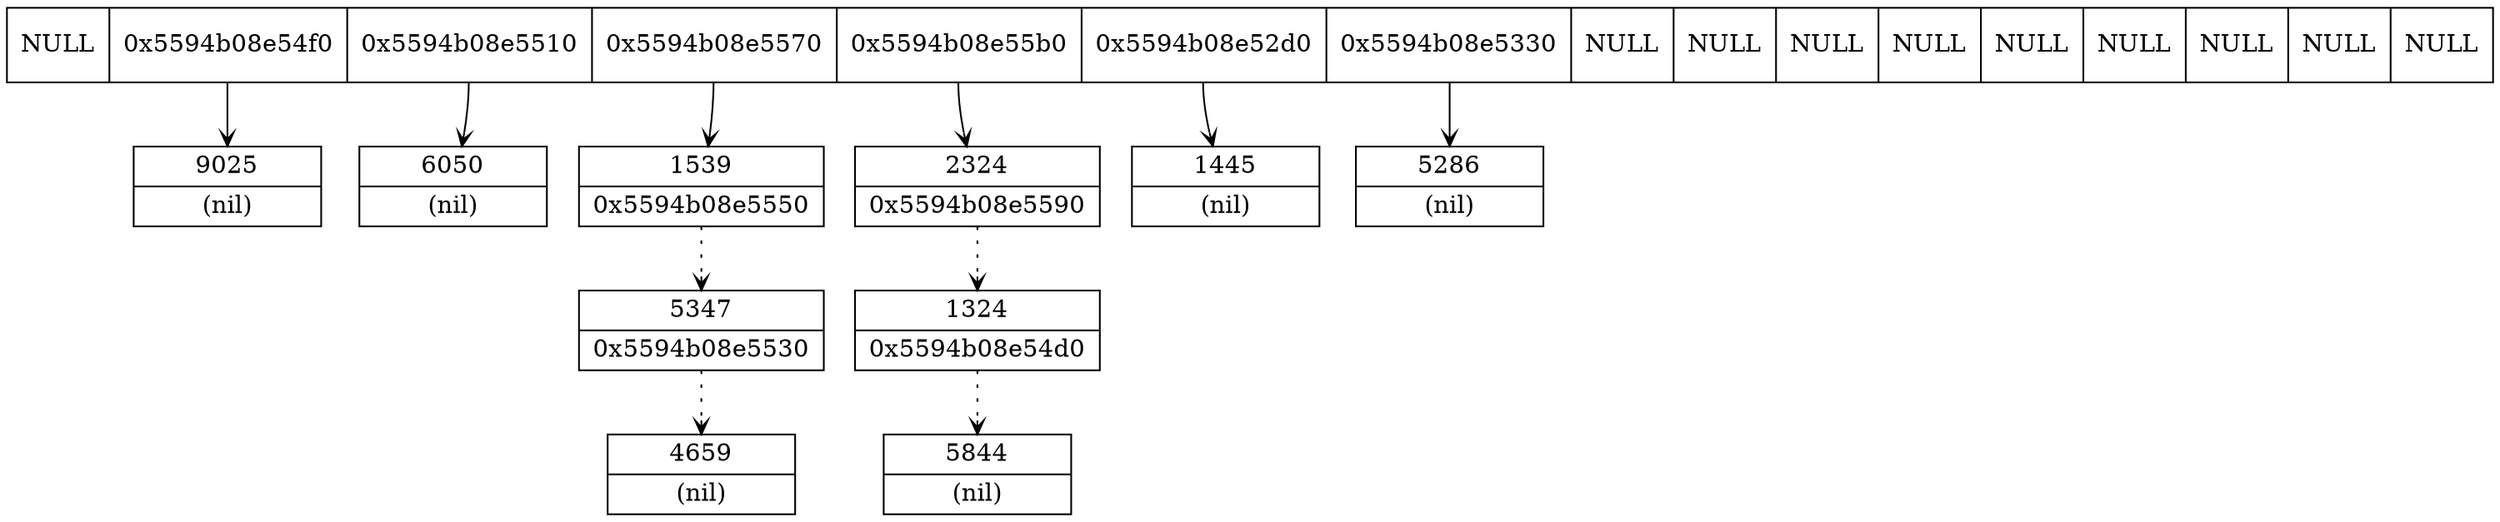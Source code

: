 digraph G {
 node [shape=record, height=0.6, width=1.5];
 edge [arrowhead=vee, arrowsize=0.8];
  main_table [shape=record, label="<slot0> NULL|<slot1> 0x5594b08e54f0|<slot2> 0x5594b08e5510|<slot3> 0x5594b08e5570|<slot4> 0x5594b08e55b0|<slot5> 0x5594b08e52d0|<slot6> 0x5594b08e5330|<slot7> NULL|<slot8> NULL|<slot9> NULL|<slot10> NULL|<slot11> NULL|<slot12> NULL|<slot13> NULL|<slot14> NULL|<slot15> NULL"];
  "0x5594b08e54f0" [shape=record, label="{9025|(nil)}"];
  main_table:slot1 -> "0x5594b08e54f0";
  "0x5594b08e5510" [shape=record, label="{6050|(nil)}"];
  main_table:slot2 -> "0x5594b08e5510";
  "0x5594b08e5570" [shape=record, label="{1539|0x5594b08e5550}"];
  main_table:slot3 -> "0x5594b08e5570";
  "0x5594b08e5570" -> "0x5594b08e5550" [style=dotted];
  "0x5594b08e5550" [shape=record, label="{5347|0x5594b08e5530}"];
  "0x5594b08e5550" -> "0x5594b08e5530" [style=dotted];
  "0x5594b08e5530" [shape=record, label="{4659|(nil)}"];
  "0x5594b08e55b0" [shape=record, label="{2324|0x5594b08e5590}"];
  main_table:slot4 -> "0x5594b08e55b0";
  "0x5594b08e55b0" -> "0x5594b08e5590" [style=dotted];
  "0x5594b08e5590" [shape=record, label="{1324|0x5594b08e54d0}"];
  "0x5594b08e5590" -> "0x5594b08e54d0" [style=dotted];
  "0x5594b08e54d0" [shape=record, label="{5844|(nil)}"];
  "0x5594b08e52d0" [shape=record, label="{1445|(nil)}"];
  main_table:slot5 -> "0x5594b08e52d0";
  "0x5594b08e5330" [shape=record, label="{5286|(nil)}"];
  main_table:slot6 -> "0x5594b08e5330";
}
